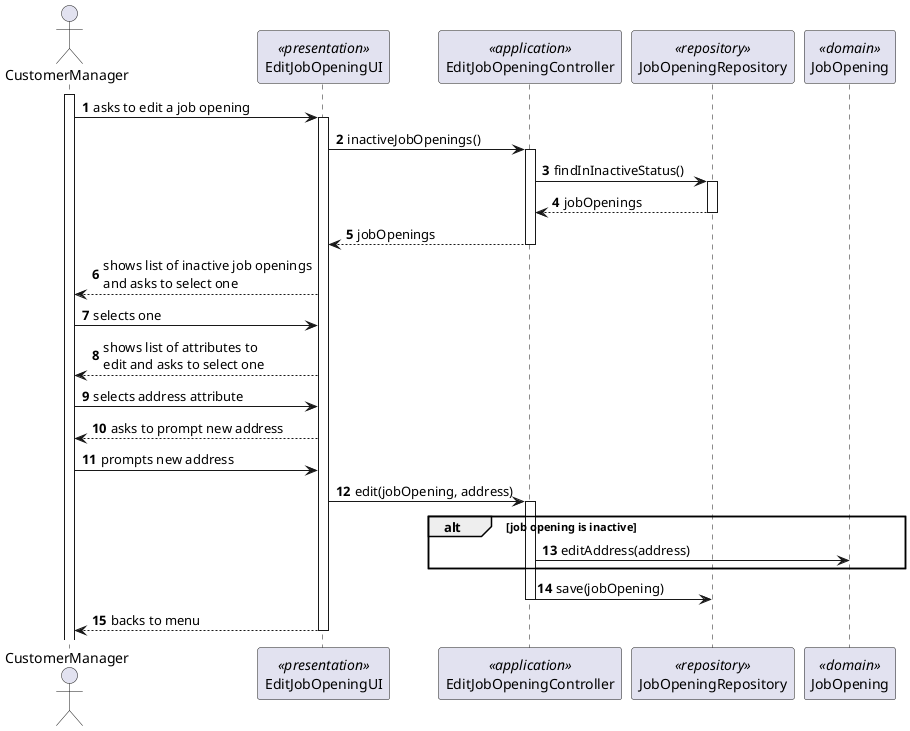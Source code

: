 @startuml
'https://plantuml.com/sequence-diagram

autonumber

actor CustomerManager
participant EditJobOpeningUI <<presentation>>
participant EditJobOpeningController <<application>>
participant JobOpeningRepository <<repository>>
participant JobOpening <<domain>>

activate CustomerManager
CustomerManager -> EditJobOpeningUI : asks to edit a job opening
activate EditJobOpeningUI
EditJobOpeningUI -> EditJobOpeningController : inactiveJobOpenings()
activate EditJobOpeningController
EditJobOpeningController -> JobOpeningRepository : findInInactiveStatus()
activate JobOpeningRepository
JobOpeningRepository --> EditJobOpeningController : jobOpenings
deactivate JobOpeningRepository
EditJobOpeningController --> EditJobOpeningUI : jobOpenings
deactivate EditJobOpeningController
EditJobOpeningUI --> CustomerManager : shows list of inactive job openings\nand asks to select one
CustomerManager -> EditJobOpeningUI : selects one
EditJobOpeningUI --> CustomerManager : shows list of attributes to\nedit and asks to select one
CustomerManager -> EditJobOpeningUI : selects address attribute
EditJobOpeningUI --> CustomerManager : asks to prompt new address
CustomerManager -> EditJobOpeningUI : prompts new address
EditJobOpeningUI -> EditJobOpeningController : edit(jobOpening, address)
activate EditJobOpeningController
alt job opening is inactive
EditJobOpeningController -> JobOpening : editAddress(address)
end alt
EditJobOpeningController -> JobOpeningRepository : save(jobOpening)
deactivate EditJobOpeningController
EditJobOpeningUI --> CustomerManager : backs to menu
deactivate EditJobOpeningUI
@enduml